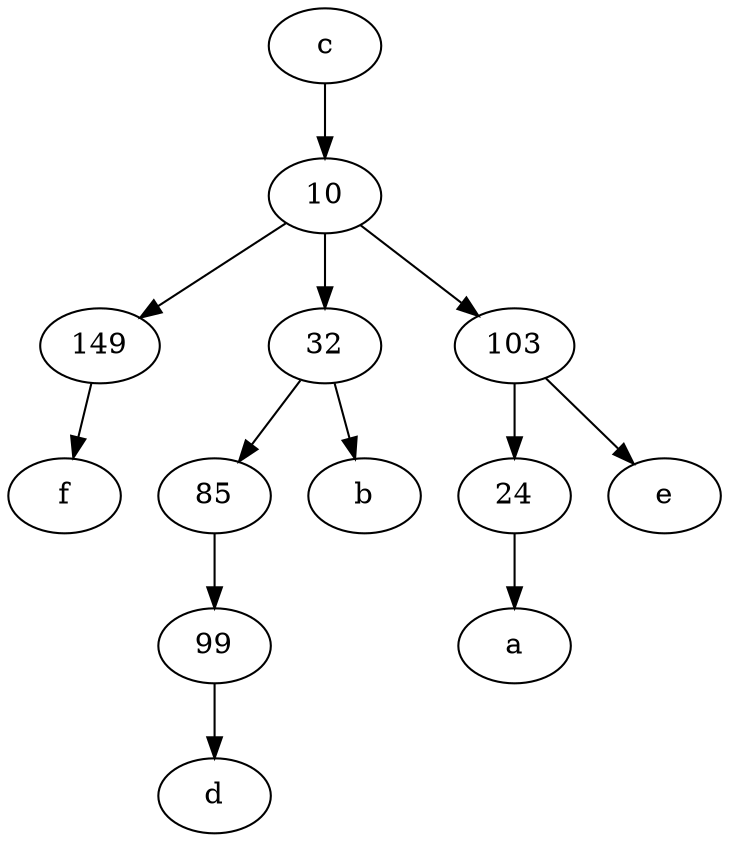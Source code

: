 digraph  {
	10;
	85;
	99;
	149;
	c [pos="20,10!"];
	32;
	103;
	24;
	85 -> 99;
	10 -> 149;
	10 -> 32;
	32 -> b;
	10 -> 103;
	24 -> a;
	149 -> f;
	32 -> 85;
	c -> 10;
	103 -> 24;
	99 -> d;
	103 -> e;

	}